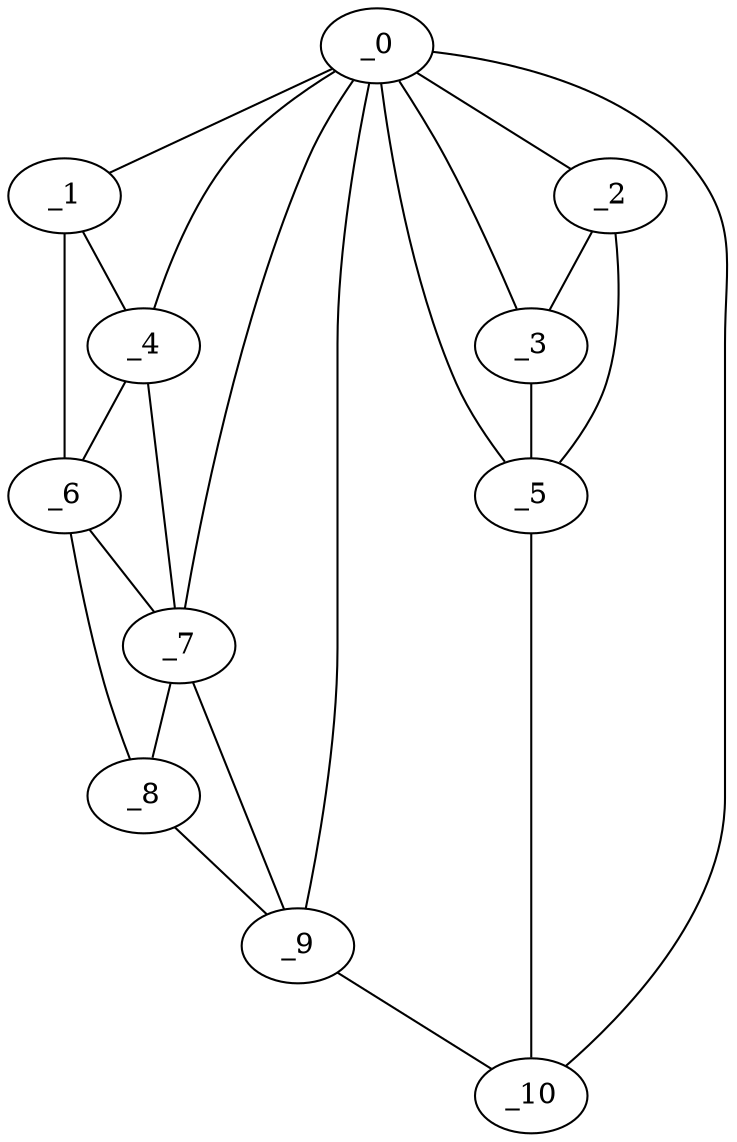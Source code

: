 graph "obj28__205.gxl" {
	_0	 [x=90,
		y=32];
	_1	 [x=95,
		y=101];
	_0 -- _1	 [valence=1];
	_2	 [x=99,
		y=16];
	_0 -- _2	 [valence=1];
	_3	 [x=100,
		y=20];
	_0 -- _3	 [valence=2];
	_4	 [x=102,
		y=89];
	_0 -- _4	 [valence=2];
	_5	 [x=106,
		y=22];
	_0 -- _5	 [valence=1];
	_7	 [x=109,
		y=76];
	_0 -- _7	 [valence=2];
	_9	 [x=125,
		y=56];
	_0 -- _9	 [valence=2];
	_10	 [x=126,
		y=44];
	_0 -- _10	 [valence=2];
	_1 -- _4	 [valence=2];
	_6	 [x=108,
		y=91];
	_1 -- _6	 [valence=1];
	_2 -- _3	 [valence=1];
	_2 -- _5	 [valence=1];
	_3 -- _5	 [valence=2];
	_4 -- _6	 [valence=2];
	_4 -- _7	 [valence=2];
	_5 -- _10	 [valence=1];
	_6 -- _7	 [valence=2];
	_8	 [x=115,
		y=83];
	_6 -- _8	 [valence=1];
	_7 -- _8	 [valence=2];
	_7 -- _9	 [valence=1];
	_8 -- _9	 [valence=1];
	_9 -- _10	 [valence=1];
}
